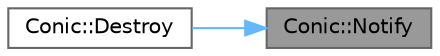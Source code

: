 digraph "Conic::Notify"
{
 // LATEX_PDF_SIZE
  bgcolor="transparent";
  edge [fontname=Helvetica,fontsize=10,labelfontname=Helvetica,labelfontsize=10];
  node [fontname=Helvetica,fontsize=10,shape=box,height=0.2,width=0.9];
  rankdir="RL";
  Node1 [label="Conic::Notify",height=0.2,width=0.4,color="gray40", fillcolor="grey60", style="filled", fontcolor="black",tooltip="Notify observers that this objected is destroyed."];
  Node1 -> Node2 [dir="back",color="steelblue1",style="solid"];
  Node2 [label="Conic::Destroy",height=0.2,width=0.4,color="grey40", fillcolor="white", style="filled",URL="$class_conic.html#a55d85bd86505f6f7265d95e94ac002f2",tooltip="Destroy this object."];
}
